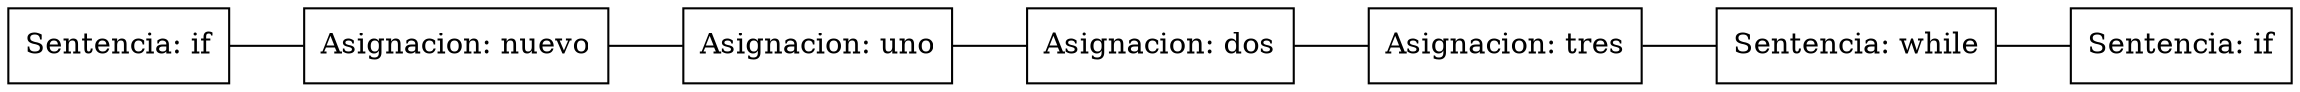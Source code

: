 graph diagramaBloques { rankdir=LR  
"n7"[label="Sentencia: if" , shape="box"];
"n6"[label="Sentencia: while" , shape="box"];
"n5"[label="Asignacion: tres" , shape="box"];
"n4"[label="Asignacion: dos" , shape="box"];
"n3"[label="Asignacion: uno" , shape="box"];
"n2"[label="Asignacion: nuevo" , shape="box"];
"n1"[label="Sentencia: if" , shape="box"];
"n6"--"n7";
"n5"--"n6";
"n4"--"n5";
"n3"--"n4";
"n2"--"n3";
"n1"--"n2";
}